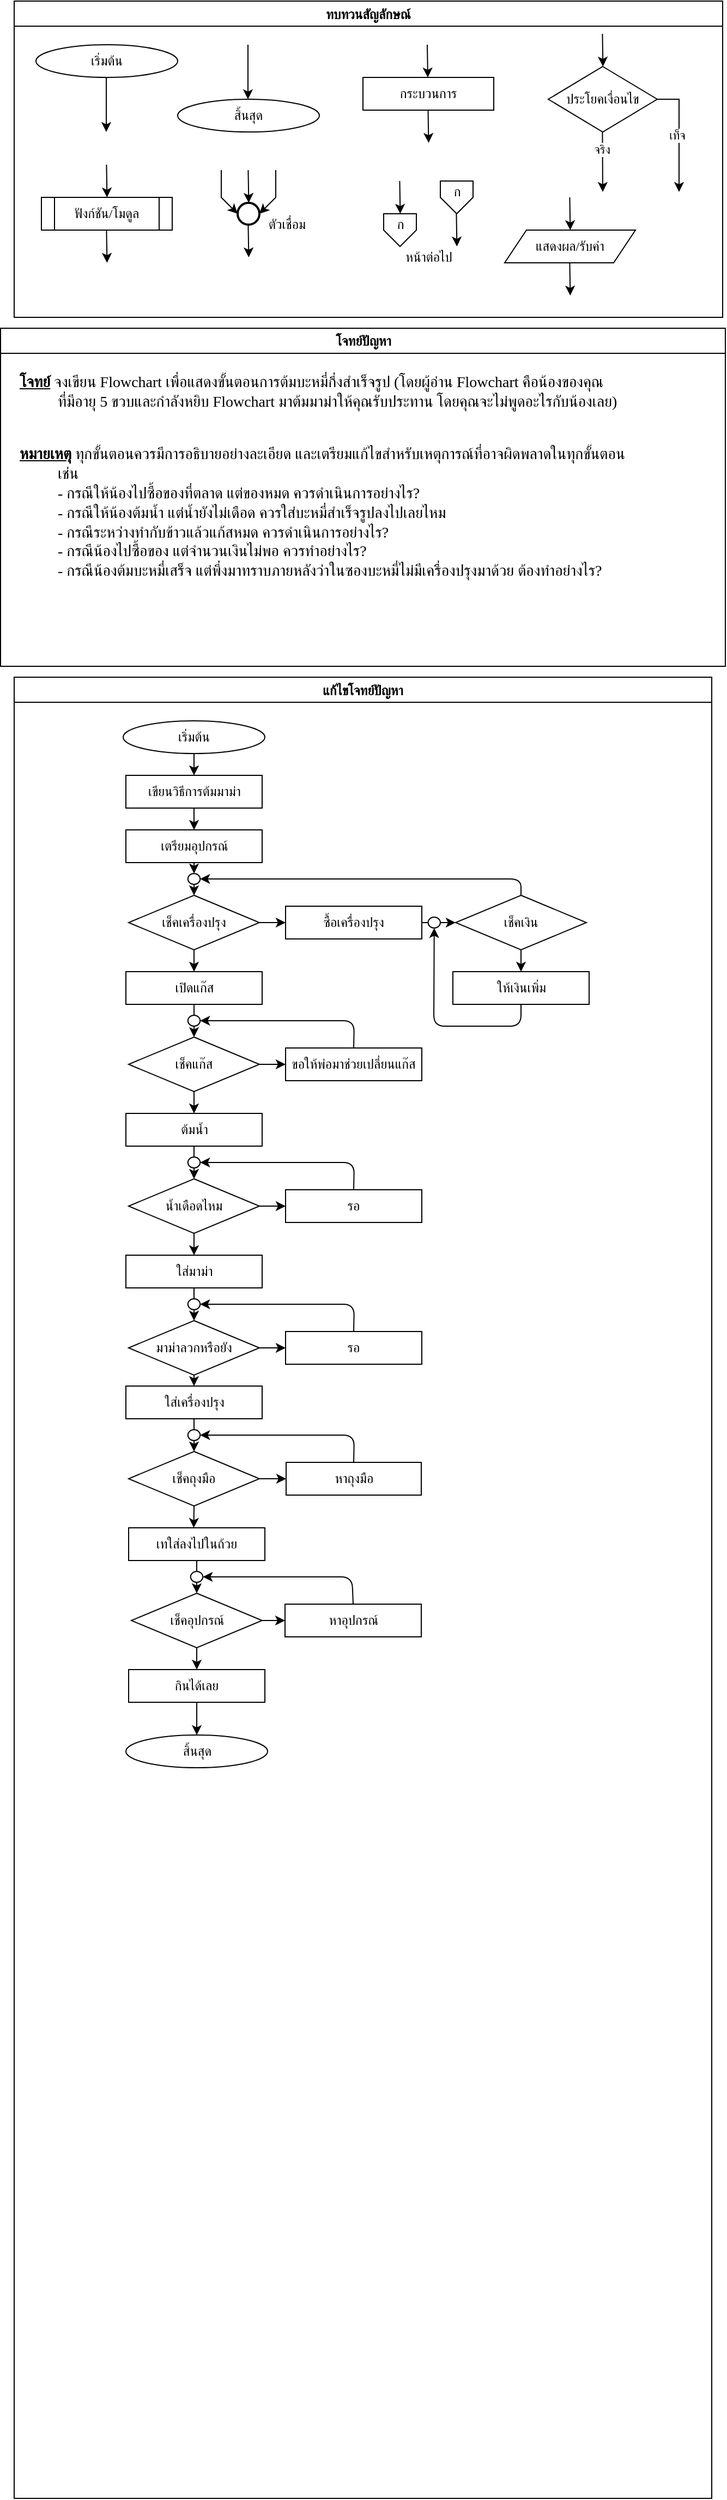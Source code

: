 <mxfile>
    <diagram id="C5RBs43oDa-KdzZeNtuy" name="Page-1">
        <mxGraphModel dx="1618" dy="724" grid="1" gridSize="10" guides="1" tooltips="1" connect="1" arrows="1" fold="1" page="1" pageScale="1" pageWidth="827" pageHeight="1169" math="0" shadow="0">
            <root>
                <mxCell id="WIyWlLk6GJQsqaUBKTNV-0"/>
                <mxCell id="WIyWlLk6GJQsqaUBKTNV-1" parent="WIyWlLk6GJQsqaUBKTNV-0"/>
                <mxCell id="M7CGMbNuYNeq0SnUNNgH-6" value="ทบทวนสัญลักษณ์" style="swimlane;fontFamily=Sarabun;fontSource=https%3A%2F%2Ffonts.googleapis.com%2Fcss%3Ffamily%3DSarabun;" parent="WIyWlLk6GJQsqaUBKTNV-1" vertex="1">
                    <mxGeometry x="-720" y="20" width="650" height="290" as="geometry"/>
                </mxCell>
                <mxCell id="M7CGMbNuYNeq0SnUNNgH-2" value="&lt;font data-font-src=&quot;https://fonts.googleapis.com/css?family=Sarabun&quot; face=&quot;Sarabun&quot;&gt;เริ่มต้น&lt;/font&gt;" style="ellipse;whiteSpace=wrap;html=1;" parent="M7CGMbNuYNeq0SnUNNgH-6" vertex="1">
                    <mxGeometry x="20" y="40" width="130" height="30" as="geometry"/>
                </mxCell>
                <mxCell id="M7CGMbNuYNeq0SnUNNgH-5" value="" style="endArrow=classic;html=1;rounded=0;" parent="M7CGMbNuYNeq0SnUNNgH-6" edge="1">
                    <mxGeometry width="50" height="50" relative="1" as="geometry">
                        <mxPoint x="84.5" y="70" as="sourcePoint"/>
                        <mxPoint x="84.5" y="120" as="targetPoint"/>
                    </mxGeometry>
                </mxCell>
                <mxCell id="M7CGMbNuYNeq0SnUNNgH-3" value="&lt;font face=&quot;Sarabun&quot;&gt;สิ้นสุด&lt;/font&gt;" style="ellipse;whiteSpace=wrap;html=1;" parent="M7CGMbNuYNeq0SnUNNgH-6" vertex="1">
                    <mxGeometry x="150" y="90" width="130" height="30" as="geometry"/>
                </mxCell>
                <mxCell id="M7CGMbNuYNeq0SnUNNgH-4" value="" style="endArrow=classic;html=1;rounded=0;" parent="M7CGMbNuYNeq0SnUNNgH-6" edge="1">
                    <mxGeometry width="50" height="50" relative="1" as="geometry">
                        <mxPoint x="214.5" y="40" as="sourcePoint"/>
                        <mxPoint x="214.5" y="90" as="targetPoint"/>
                    </mxGeometry>
                </mxCell>
                <mxCell id="mvioNwK95yMqdUQ73LqQ-0" value="กระบวนการ" style="rounded=0;whiteSpace=wrap;html=1;fontFamily=Sarabun;fontSource=https%3A%2F%2Ffonts.googleapis.com%2Fcss%3Ffamily%3DSarabun;" parent="M7CGMbNuYNeq0SnUNNgH-6" vertex="1">
                    <mxGeometry x="320" y="70" width="120" height="30" as="geometry"/>
                </mxCell>
                <mxCell id="mvioNwK95yMqdUQ73LqQ-1" value="" style="endArrow=classic;html=1;rounded=0;" parent="M7CGMbNuYNeq0SnUNNgH-6" edge="1">
                    <mxGeometry width="50" height="50" relative="1" as="geometry">
                        <mxPoint x="379" y="40" as="sourcePoint"/>
                        <mxPoint x="379.5" y="70" as="targetPoint"/>
                    </mxGeometry>
                </mxCell>
                <mxCell id="mvioNwK95yMqdUQ73LqQ-2" value="" style="endArrow=classic;html=1;rounded=0;" parent="M7CGMbNuYNeq0SnUNNgH-6" edge="1">
                    <mxGeometry width="50" height="50" relative="1" as="geometry">
                        <mxPoint x="379.75" y="100" as="sourcePoint"/>
                        <mxPoint x="380.25" y="130" as="targetPoint"/>
                    </mxGeometry>
                </mxCell>
                <mxCell id="mvioNwK95yMqdUQ73LqQ-3" value="ประโยคเงื่อนไข" style="rhombus;whiteSpace=wrap;html=1;fontFamily=Sarabun;fontSource=https%3A%2F%2Ffonts.googleapis.com%2Fcss%3Ffamily%3DSarabun;" parent="M7CGMbNuYNeq0SnUNNgH-6" vertex="1">
                    <mxGeometry x="490" y="60" width="100" height="60" as="geometry"/>
                </mxCell>
                <mxCell id="mvioNwK95yMqdUQ73LqQ-4" value="" style="endArrow=classic;html=1;rounded=0;" parent="M7CGMbNuYNeq0SnUNNgH-6" edge="1">
                    <mxGeometry width="50" height="50" relative="1" as="geometry">
                        <mxPoint x="539.71" y="30" as="sourcePoint"/>
                        <mxPoint x="540.21" y="60" as="targetPoint"/>
                    </mxGeometry>
                </mxCell>
                <mxCell id="mvioNwK95yMqdUQ73LqQ-5" value="" style="endArrow=classic;html=1;rounded=0;" parent="M7CGMbNuYNeq0SnUNNgH-6" edge="1">
                    <mxGeometry width="50" height="50" relative="1" as="geometry">
                        <mxPoint x="539.71" y="120" as="sourcePoint"/>
                        <mxPoint x="540" y="175" as="targetPoint"/>
                    </mxGeometry>
                </mxCell>
                <mxCell id="mvioNwK95yMqdUQ73LqQ-7" value="จริง" style="edgeLabel;html=1;align=center;verticalAlign=middle;resizable=0;points=[];fontFamily=Sarabun;fontSource=https%3A%2F%2Ffonts.googleapis.com%2Fcss%3Ffamily%3DSarabun;" parent="mvioNwK95yMqdUQ73LqQ-5" vertex="1" connectable="0">
                    <mxGeometry x="-0.414" y="-1" relative="1" as="geometry">
                        <mxPoint as="offset"/>
                    </mxGeometry>
                </mxCell>
                <mxCell id="mvioNwK95yMqdUQ73LqQ-6" value="" style="endArrow=classic;html=1;rounded=0;exitX=1;exitY=0.5;exitDx=0;exitDy=0;" parent="M7CGMbNuYNeq0SnUNNgH-6" source="mvioNwK95yMqdUQ73LqQ-3" edge="1">
                    <mxGeometry width="50" height="50" relative="1" as="geometry">
                        <mxPoint x="620" y="95" as="sourcePoint"/>
                        <mxPoint x="610" y="175" as="targetPoint"/>
                        <Array as="points">
                            <mxPoint x="610" y="90"/>
                        </Array>
                    </mxGeometry>
                </mxCell>
                <mxCell id="mvioNwK95yMqdUQ73LqQ-8" value="&lt;font data-font-src=&quot;https://fonts.googleapis.com/css?family=Sarabun&quot; face=&quot;Sarabun&quot;&gt;เท็จ&lt;/font&gt;" style="edgeLabel;html=1;align=center;verticalAlign=middle;resizable=0;points=[];" parent="mvioNwK95yMqdUQ73LqQ-6" vertex="1" connectable="0">
                    <mxGeometry x="-0.002" y="-2" relative="1" as="geometry">
                        <mxPoint as="offset"/>
                    </mxGeometry>
                </mxCell>
                <mxCell id="mvioNwK95yMqdUQ73LqQ-9" value="&lt;font data-font-src=&quot;https://fonts.googleapis.com/css?family=Sarabun&quot; face=&quot;Sarabun&quot;&gt;ฟังก์ชัน/โมดูล&lt;/font&gt;" style="shape=process;whiteSpace=wrap;html=1;backgroundOutline=1;" parent="M7CGMbNuYNeq0SnUNNgH-6" vertex="1">
                    <mxGeometry x="25" y="180" width="120" height="30" as="geometry"/>
                </mxCell>
                <mxCell id="mvioNwK95yMqdUQ73LqQ-11" value="" style="endArrow=classic;html=1;rounded=0;" parent="M7CGMbNuYNeq0SnUNNgH-6" edge="1">
                    <mxGeometry width="50" height="50" relative="1" as="geometry">
                        <mxPoint x="84.71" y="150" as="sourcePoint"/>
                        <mxPoint x="85.21" y="180" as="targetPoint"/>
                    </mxGeometry>
                </mxCell>
                <mxCell id="mvioNwK95yMqdUQ73LqQ-12" value="" style="endArrow=classic;html=1;rounded=0;" parent="M7CGMbNuYNeq0SnUNNgH-6" edge="1">
                    <mxGeometry width="50" height="50" relative="1" as="geometry">
                        <mxPoint x="84.71" y="210" as="sourcePoint"/>
                        <mxPoint x="85.21" y="240" as="targetPoint"/>
                    </mxGeometry>
                </mxCell>
                <mxCell id="mvioNwK95yMqdUQ73LqQ-13" value="" style="strokeWidth=2;html=1;shape=mxgraph.flowchart.start_2;whiteSpace=wrap;" parent="M7CGMbNuYNeq0SnUNNgH-6" vertex="1">
                    <mxGeometry x="205" y="185" width="20" height="20" as="geometry"/>
                </mxCell>
                <mxCell id="mvioNwK95yMqdUQ73LqQ-16" value="" style="endArrow=classic;html=1;rounded=0;" parent="M7CGMbNuYNeq0SnUNNgH-6" edge="1">
                    <mxGeometry width="50" height="50" relative="1" as="geometry">
                        <mxPoint x="214.71" y="155" as="sourcePoint"/>
                        <mxPoint x="215.21" y="185" as="targetPoint"/>
                    </mxGeometry>
                </mxCell>
                <mxCell id="mvioNwK95yMqdUQ73LqQ-17" value="" style="endArrow=classic;html=1;rounded=0;entryX=0;entryY=0.5;entryDx=0;entryDy=0;entryPerimeter=0;" parent="M7CGMbNuYNeq0SnUNNgH-6" target="mvioNwK95yMqdUQ73LqQ-13" edge="1">
                    <mxGeometry width="50" height="50" relative="1" as="geometry">
                        <mxPoint x="190.0" y="155" as="sourcePoint"/>
                        <mxPoint x="190.5" y="185" as="targetPoint"/>
                        <Array as="points">
                            <mxPoint x="190" y="180"/>
                        </Array>
                    </mxGeometry>
                </mxCell>
                <mxCell id="mvioNwK95yMqdUQ73LqQ-18" value="" style="endArrow=classic;html=1;rounded=0;entryX=1;entryY=0.5;entryDx=0;entryDy=0;entryPerimeter=0;" parent="M7CGMbNuYNeq0SnUNNgH-6" target="mvioNwK95yMqdUQ73LqQ-13" edge="1">
                    <mxGeometry width="50" height="50" relative="1" as="geometry">
                        <mxPoint x="240.0" y="155" as="sourcePoint"/>
                        <mxPoint x="240.5" y="185" as="targetPoint"/>
                        <Array as="points">
                            <mxPoint x="240" y="180"/>
                        </Array>
                    </mxGeometry>
                </mxCell>
                <mxCell id="mvioNwK95yMqdUQ73LqQ-19" value="" style="endArrow=classic;html=1;rounded=0;" parent="M7CGMbNuYNeq0SnUNNgH-6" edge="1">
                    <mxGeometry width="50" height="50" relative="1" as="geometry">
                        <mxPoint x="214.71" y="205" as="sourcePoint"/>
                        <mxPoint x="215.21" y="235" as="targetPoint"/>
                    </mxGeometry>
                </mxCell>
                <mxCell id="mvioNwK95yMqdUQ73LqQ-20" value="&lt;font data-font-src=&quot;https://fonts.googleapis.com/css?family=Sarabun&quot; face=&quot;Sarabun&quot;&gt;ตัวเชื่อม&lt;/font&gt;" style="text;html=1;align=center;verticalAlign=middle;resizable=0;points=[];autosize=1;strokeColor=none;fillColor=none;" parent="M7CGMbNuYNeq0SnUNNgH-6" vertex="1">
                    <mxGeometry x="220" y="190" width="60" height="30" as="geometry"/>
                </mxCell>
                <mxCell id="mvioNwK95yMqdUQ73LqQ-25" value="" style="endArrow=classic;html=1;rounded=0;" parent="M7CGMbNuYNeq0SnUNNgH-6" edge="1">
                    <mxGeometry width="50" height="50" relative="1" as="geometry">
                        <mxPoint x="353.71" y="165" as="sourcePoint"/>
                        <mxPoint x="354.21" y="195" as="targetPoint"/>
                    </mxGeometry>
                </mxCell>
                <mxCell id="mvioNwK95yMqdUQ73LqQ-21" value="" style="verticalLabelPosition=bottom;verticalAlign=top;html=1;shape=offPageConnector;rounded=0;size=0.5;" parent="M7CGMbNuYNeq0SnUNNgH-6" vertex="1">
                    <mxGeometry x="339" y="195" width="30" height="30" as="geometry"/>
                </mxCell>
                <mxCell id="mvioNwK95yMqdUQ73LqQ-26" value="" style="endArrow=classic;html=1;rounded=0;" parent="M7CGMbNuYNeq0SnUNNgH-6" edge="1">
                    <mxGeometry width="50" height="50" relative="1" as="geometry">
                        <mxPoint x="405.71" y="195" as="sourcePoint"/>
                        <mxPoint x="406.21" y="225" as="targetPoint"/>
                    </mxGeometry>
                </mxCell>
                <mxCell id="mvioNwK95yMqdUQ73LqQ-27" value="" style="verticalLabelPosition=bottom;verticalAlign=top;html=1;shape=offPageConnector;rounded=0;size=0.5;" parent="M7CGMbNuYNeq0SnUNNgH-6" vertex="1">
                    <mxGeometry x="391" y="165" width="30" height="30" as="geometry"/>
                </mxCell>
                <mxCell id="mvioNwK95yMqdUQ73LqQ-28" value="หน้าต่อไป" style="text;html=1;align=center;verticalAlign=middle;resizable=0;points=[];autosize=1;strokeColor=none;fillColor=none;fontFamily=Sarabun;fontSource=https%3A%2F%2Ffonts.googleapis.com%2Fcss%3Ffamily%3DSarabun;" parent="M7CGMbNuYNeq0SnUNNgH-6" vertex="1">
                    <mxGeometry x="345" y="220" width="70" height="30" as="geometry"/>
                </mxCell>
                <mxCell id="mvioNwK95yMqdUQ73LqQ-29" value="ก" style="text;html=1;align=center;verticalAlign=middle;resizable=0;points=[];autosize=1;strokeColor=none;fillColor=none;fontFamily=Sarabun;fontSource=https%3A%2F%2Ffonts.googleapis.com%2Fcss%3Ffamily%3DSarabun;" parent="M7CGMbNuYNeq0SnUNNgH-6" vertex="1">
                    <mxGeometry x="339" y="190" width="30" height="30" as="geometry"/>
                </mxCell>
                <mxCell id="mvioNwK95yMqdUQ73LqQ-30" value="ก" style="text;html=1;align=center;verticalAlign=middle;resizable=0;points=[];autosize=1;strokeColor=none;fillColor=none;fontFamily=Sarabun;fontSource=https%3A%2F%2Ffonts.googleapis.com%2Fcss%3Ffamily%3DSarabun;" parent="M7CGMbNuYNeq0SnUNNgH-6" vertex="1">
                    <mxGeometry x="391" y="160" width="30" height="30" as="geometry"/>
                </mxCell>
                <mxCell id="mvioNwK95yMqdUQ73LqQ-32" value="แสดงผล/รับค่า" style="shape=parallelogram;perimeter=parallelogramPerimeter;whiteSpace=wrap;html=1;fixedSize=1;fontFamily=Sarabun;fontSource=https%3A%2F%2Ffonts.googleapis.com%2Fcss%3Ffamily%3DSarabun;" parent="M7CGMbNuYNeq0SnUNNgH-6" vertex="1">
                    <mxGeometry x="450" y="210" width="120" height="30" as="geometry"/>
                </mxCell>
                <mxCell id="mvioNwK95yMqdUQ73LqQ-33" value="" style="endArrow=classic;html=1;rounded=0;" parent="M7CGMbNuYNeq0SnUNNgH-6" edge="1">
                    <mxGeometry width="50" height="50" relative="1" as="geometry">
                        <mxPoint x="509.71" y="180" as="sourcePoint"/>
                        <mxPoint x="510.21" y="210" as="targetPoint"/>
                    </mxGeometry>
                </mxCell>
                <mxCell id="mvioNwK95yMqdUQ73LqQ-34" value="" style="endArrow=classic;html=1;rounded=0;" parent="M7CGMbNuYNeq0SnUNNgH-6" edge="1">
                    <mxGeometry width="50" height="50" relative="1" as="geometry">
                        <mxPoint x="509.71" y="240" as="sourcePoint"/>
                        <mxPoint x="510.21" y="270" as="targetPoint"/>
                    </mxGeometry>
                </mxCell>
                <mxCell id="mvioNwK95yMqdUQ73LqQ-36" value="แก้ไขโจทย์ปัญหา" style="swimlane;fontFamily=Sarabun;fontSource=https%3A%2F%2Ffonts.googleapis.com%2Fcss%3Ffamily%3DSarabun;" parent="WIyWlLk6GJQsqaUBKTNV-1" vertex="1">
                    <mxGeometry x="-720" y="640" width="640" height="1670" as="geometry"/>
                </mxCell>
                <mxCell id="13" style="edgeStyle=none;html=1;exitX=0.5;exitY=1;exitDx=0;exitDy=0;entryX=0.5;entryY=0;entryDx=0;entryDy=0;" edge="1" parent="mvioNwK95yMqdUQ73LqQ-36" source="mvioNwK95yMqdUQ73LqQ-35" target="0">
                    <mxGeometry relative="1" as="geometry"/>
                </mxCell>
                <mxCell id="mvioNwK95yMqdUQ73LqQ-35" value="&lt;font data-font-src=&quot;https://fonts.googleapis.com/css?family=Sarabun&quot; face=&quot;Sarabun&quot;&gt;เริ่มต้น&lt;/font&gt;" style="ellipse;whiteSpace=wrap;html=1;" parent="mvioNwK95yMqdUQ73LqQ-36" vertex="1">
                    <mxGeometry x="100" y="40" width="130" height="30" as="geometry"/>
                </mxCell>
                <mxCell id="mvioNwK95yMqdUQ73LqQ-69" value="&lt;font face=&quot;Sarabun&quot;&gt;สิ้นสุด&lt;/font&gt;" style="ellipse;whiteSpace=wrap;html=1;" parent="mvioNwK95yMqdUQ73LqQ-36" vertex="1">
                    <mxGeometry x="102.52" y="970" width="130" height="30" as="geometry"/>
                </mxCell>
                <mxCell id="12" style="edgeStyle=none;html=1;exitX=0.5;exitY=1;exitDx=0;exitDy=0;entryX=0.5;entryY=0;entryDx=0;entryDy=0;" edge="1" parent="mvioNwK95yMqdUQ73LqQ-36" source="0" target="2">
                    <mxGeometry relative="1" as="geometry"/>
                </mxCell>
                <mxCell id="0" value="เขียนวิธีการต้มมาม่า" style="rounded=0;whiteSpace=wrap;html=1;" vertex="1" parent="mvioNwK95yMqdUQ73LqQ-36">
                    <mxGeometry x="102.5" y="90" width="125" height="30" as="geometry"/>
                </mxCell>
                <mxCell id="19" style="edgeStyle=none;html=1;entryX=0.5;entryY=0;entryDx=0;entryDy=0;" edge="1" parent="mvioNwK95yMqdUQ73LqQ-36" source="2" target="18">
                    <mxGeometry relative="1" as="geometry"/>
                </mxCell>
                <mxCell id="2" value="เตรียมอุปกรณ์" style="rounded=0;whiteSpace=wrap;html=1;" vertex="1" parent="mvioNwK95yMqdUQ73LqQ-36">
                    <mxGeometry x="102.5" y="140" width="125" height="30" as="geometry"/>
                </mxCell>
                <mxCell id="14" style="edgeStyle=none;html=1;exitX=1;exitY=0.5;exitDx=0;exitDy=0;entryX=0;entryY=0.5;entryDx=0;entryDy=0;" edge="1" parent="mvioNwK95yMqdUQ73LqQ-36" source="3" target="5">
                    <mxGeometry relative="1" as="geometry"/>
                </mxCell>
                <mxCell id="33" style="edgeStyle=none;html=1;entryX=0.5;entryY=0;entryDx=0;entryDy=0;" edge="1" parent="mvioNwK95yMqdUQ73LqQ-36" source="3" target="30">
                    <mxGeometry relative="1" as="geometry"/>
                </mxCell>
                <mxCell id="3" value="เช็คเครื่องปรุง" style="rhombus;whiteSpace=wrap;html=1;" vertex="1" parent="mvioNwK95yMqdUQ73LqQ-36">
                    <mxGeometry x="105" y="200" width="120" height="50" as="geometry"/>
                </mxCell>
                <mxCell id="15" style="edgeStyle=none;html=1;exitX=1;exitY=0.5;exitDx=0;exitDy=0;entryX=0;entryY=0.5;entryDx=0;entryDy=0;startArrow=none;" edge="1" parent="mvioNwK95yMqdUQ73LqQ-36" source="27" target="7">
                    <mxGeometry relative="1" as="geometry"/>
                </mxCell>
                <mxCell id="5" value="ซื้อเครื่องปรุง" style="rounded=0;whiteSpace=wrap;html=1;" vertex="1" parent="mvioNwK95yMqdUQ73LqQ-36">
                    <mxGeometry x="249" y="210" width="125" height="30" as="geometry"/>
                </mxCell>
                <mxCell id="21" style="edgeStyle=none;html=1;exitX=0.5;exitY=0;exitDx=0;exitDy=0;entryX=1;entryY=0.5;entryDx=0;entryDy=0;" edge="1" parent="mvioNwK95yMqdUQ73LqQ-36" source="7" target="18">
                    <mxGeometry relative="1" as="geometry">
                        <Array as="points">
                            <mxPoint x="465" y="185"/>
                        </Array>
                    </mxGeometry>
                </mxCell>
                <mxCell id="7" value="เช็คเงิน" style="rhombus;whiteSpace=wrap;html=1;" vertex="1" parent="mvioNwK95yMqdUQ73LqQ-36">
                    <mxGeometry x="405" y="200" width="120" height="50" as="geometry"/>
                </mxCell>
                <mxCell id="29" style="edgeStyle=none;html=1;entryX=0.5;entryY=1;entryDx=0;entryDy=0;" edge="1" parent="mvioNwK95yMqdUQ73LqQ-36" source="9" target="27">
                    <mxGeometry relative="1" as="geometry">
                        <Array as="points">
                            <mxPoint x="465" y="320"/>
                            <mxPoint x="385" y="320"/>
                        </Array>
                    </mxGeometry>
                </mxCell>
                <mxCell id="9" value="ให้เงินเพิ่ม" style="rounded=0;whiteSpace=wrap;html=1;" vertex="1" parent="mvioNwK95yMqdUQ73LqQ-36">
                    <mxGeometry x="402.5" y="270" width="125" height="30" as="geometry"/>
                </mxCell>
                <mxCell id="20" style="edgeStyle=none;html=1;exitX=0.5;exitY=1;exitDx=0;exitDy=0;entryX=0.5;entryY=0;entryDx=0;entryDy=0;" edge="1" parent="mvioNwK95yMqdUQ73LqQ-36" source="18" target="3">
                    <mxGeometry relative="1" as="geometry"/>
                </mxCell>
                <mxCell id="18" value="" style="ellipse;whiteSpace=wrap;html=1;" vertex="1" parent="mvioNwK95yMqdUQ73LqQ-36">
                    <mxGeometry x="159.38" y="180" width="11.25" height="10" as="geometry"/>
                </mxCell>
                <mxCell id="28" value="" style="edgeStyle=none;html=1;exitX=1;exitY=0.5;exitDx=0;exitDy=0;entryX=0;entryY=0.5;entryDx=0;entryDy=0;endArrow=none;" edge="1" parent="mvioNwK95yMqdUQ73LqQ-36" source="5" target="27">
                    <mxGeometry relative="1" as="geometry">
                        <mxPoint x="-346" y="865" as="sourcePoint"/>
                        <mxPoint x="-315" y="865" as="targetPoint"/>
                    </mxGeometry>
                </mxCell>
                <mxCell id="27" value="" style="ellipse;whiteSpace=wrap;html=1;" vertex="1" parent="mvioNwK95yMqdUQ73LqQ-36">
                    <mxGeometry x="379.75" y="220" width="11.25" height="10" as="geometry"/>
                </mxCell>
                <mxCell id="16" style="edgeStyle=none;html=1;exitX=0.5;exitY=1;exitDx=0;exitDy=0;entryX=0.5;entryY=0;entryDx=0;entryDy=0;" edge="1" parent="mvioNwK95yMqdUQ73LqQ-36" source="7" target="9">
                    <mxGeometry relative="1" as="geometry">
                        <mxPoint x="465.143" y="260" as="targetPoint"/>
                    </mxGeometry>
                </mxCell>
                <mxCell id="35" style="edgeStyle=none;html=1;entryX=0.5;entryY=0;entryDx=0;entryDy=0;startArrow=none;" edge="1" parent="mvioNwK95yMqdUQ73LqQ-36" source="34" target="31">
                    <mxGeometry relative="1" as="geometry"/>
                </mxCell>
                <mxCell id="30" value="เปิดแก๊ส" style="rounded=0;whiteSpace=wrap;html=1;" vertex="1" parent="mvioNwK95yMqdUQ73LqQ-36">
                    <mxGeometry x="102.51" y="270" width="125" height="30" as="geometry"/>
                </mxCell>
                <mxCell id="68" style="edgeStyle=none;html=1;entryX=0;entryY=0.5;entryDx=0;entryDy=0;" edge="1" parent="mvioNwK95yMqdUQ73LqQ-36" source="31" target="32">
                    <mxGeometry relative="1" as="geometry"/>
                </mxCell>
                <mxCell id="74" style="edgeStyle=none;html=1;exitX=0.5;exitY=1;exitDx=0;exitDy=0;entryX=0.5;entryY=0;entryDx=0;entryDy=0;" edge="1" parent="mvioNwK95yMqdUQ73LqQ-36" source="31" target="69">
                    <mxGeometry relative="1" as="geometry"/>
                </mxCell>
                <mxCell id="31" value="เช็คแก๊ส" style="rhombus;whiteSpace=wrap;html=1;" vertex="1" parent="mvioNwK95yMqdUQ73LqQ-36">
                    <mxGeometry x="105" y="330" width="120" height="50" as="geometry"/>
                </mxCell>
                <mxCell id="67" style="edgeStyle=none;html=1;exitX=0.5;exitY=0;exitDx=0;exitDy=0;entryX=1;entryY=0.5;entryDx=0;entryDy=0;" edge="1" parent="mvioNwK95yMqdUQ73LqQ-36" source="32" target="34">
                    <mxGeometry relative="1" as="geometry">
                        <Array as="points">
                            <mxPoint x="312" y="315"/>
                        </Array>
                    </mxGeometry>
                </mxCell>
                <mxCell id="32" value="ขอให้พ่อมาช่วยเปลี่ยนแก๊ส" style="rounded=0;whiteSpace=wrap;html=1;" vertex="1" parent="mvioNwK95yMqdUQ73LqQ-36">
                    <mxGeometry x="249" y="340" width="125" height="30" as="geometry"/>
                </mxCell>
                <mxCell id="38" value="" style="edgeStyle=none;html=1;entryX=0.5;entryY=0;entryDx=0;entryDy=0;endArrow=none;" edge="1" parent="mvioNwK95yMqdUQ73LqQ-36" source="30" target="34">
                    <mxGeometry relative="1" as="geometry">
                        <mxPoint x="-554.994" y="940" as="sourcePoint"/>
                        <mxPoint x="-555" y="960" as="targetPoint"/>
                    </mxGeometry>
                </mxCell>
                <mxCell id="34" value="" style="ellipse;whiteSpace=wrap;html=1;" vertex="1" parent="mvioNwK95yMqdUQ73LqQ-36">
                    <mxGeometry x="159.39" y="310" width="11.25" height="10" as="geometry"/>
                </mxCell>
                <mxCell id="75" style="edgeStyle=none;html=1;exitX=0.5;exitY=1;exitDx=0;exitDy=0;entryX=0.5;entryY=0;entryDx=0;entryDy=0;" edge="1" parent="mvioNwK95yMqdUQ73LqQ-36" source="69" target="70">
                    <mxGeometry relative="1" as="geometry"/>
                </mxCell>
                <mxCell id="69" value="ต้มน้ำ" style="rounded=0;whiteSpace=wrap;html=1;" vertex="1" parent="mvioNwK95yMqdUQ73LqQ-36">
                    <mxGeometry x="102.51" y="400" width="125" height="30" as="geometry"/>
                </mxCell>
                <mxCell id="76" style="edgeStyle=none;html=1;exitX=1;exitY=0.5;exitDx=0;exitDy=0;entryX=0;entryY=0.5;entryDx=0;entryDy=0;" edge="1" parent="mvioNwK95yMqdUQ73LqQ-36" source="70" target="72">
                    <mxGeometry relative="1" as="geometry"/>
                </mxCell>
                <mxCell id="70" value="น้ำเดือดไหม" style="rhombus;whiteSpace=wrap;html=1;" vertex="1" parent="mvioNwK95yMqdUQ73LqQ-36">
                    <mxGeometry x="105" y="460" width="120" height="50" as="geometry"/>
                </mxCell>
                <mxCell id="72" value="รอ" style="rounded=0;whiteSpace=wrap;html=1;" vertex="1" parent="mvioNwK95yMqdUQ73LqQ-36">
                    <mxGeometry x="249" y="470" width="125" height="30" as="geometry"/>
                </mxCell>
                <mxCell id="73" value="" style="ellipse;whiteSpace=wrap;html=1;" vertex="1" parent="mvioNwK95yMqdUQ73LqQ-36">
                    <mxGeometry x="159.39" y="440" width="11.25" height="10" as="geometry"/>
                </mxCell>
                <mxCell id="71" style="edgeStyle=none;html=1;exitX=0.5;exitY=0;exitDx=0;exitDy=0;entryX=1;entryY=0.5;entryDx=0;entryDy=0;" edge="1" parent="mvioNwK95yMqdUQ73LqQ-36" source="72" target="73">
                    <mxGeometry relative="1" as="geometry">
                        <Array as="points">
                            <mxPoint x="312" y="445"/>
                        </Array>
                    </mxGeometry>
                </mxCell>
                <mxCell id="77" style="edgeStyle=none;html=1;exitX=0.5;exitY=1;exitDx=0;exitDy=0;entryX=0.5;entryY=0;entryDx=0;entryDy=0;" edge="1" parent="mvioNwK95yMqdUQ73LqQ-36" target="79">
                    <mxGeometry relative="1" as="geometry">
                        <mxPoint x="165" y="510.0" as="sourcePoint"/>
                    </mxGeometry>
                </mxCell>
                <mxCell id="79" value="ใส่มาม่า" style="rounded=0;whiteSpace=wrap;html=1;" vertex="1" parent="mvioNwK95yMqdUQ73LqQ-36">
                    <mxGeometry x="102.51" y="530" width="125" height="30" as="geometry"/>
                </mxCell>
                <mxCell id="92" style="edgeStyle=none;html=1;exitX=0.5;exitY=1;exitDx=0;exitDy=0;entryX=0.5;entryY=0;entryDx=0;entryDy=0;" edge="1" parent="mvioNwK95yMqdUQ73LqQ-36" source="81" target="85">
                    <mxGeometry relative="1" as="geometry"/>
                </mxCell>
                <mxCell id="81" value="มาม่าลวกหรือยัง" style="rhombus;whiteSpace=wrap;html=1;" vertex="1" parent="mvioNwK95yMqdUQ73LqQ-36">
                    <mxGeometry x="105" y="590" width="120" height="50" as="geometry"/>
                </mxCell>
                <mxCell id="78" style="edgeStyle=none;html=1;exitX=0.5;exitY=1;exitDx=0;exitDy=0;entryX=0.5;entryY=0;entryDx=0;entryDy=0;" edge="1" parent="mvioNwK95yMqdUQ73LqQ-36" source="79" target="81">
                    <mxGeometry relative="1" as="geometry"/>
                </mxCell>
                <mxCell id="82" value="รอ" style="rounded=0;whiteSpace=wrap;html=1;" vertex="1" parent="mvioNwK95yMqdUQ73LqQ-36">
                    <mxGeometry x="249" y="600" width="125" height="30" as="geometry"/>
                </mxCell>
                <mxCell id="80" style="edgeStyle=none;html=1;exitX=1;exitY=0.5;exitDx=0;exitDy=0;entryX=0;entryY=0.5;entryDx=0;entryDy=0;" edge="1" parent="mvioNwK95yMqdUQ73LqQ-36" source="81" target="82">
                    <mxGeometry relative="1" as="geometry"/>
                </mxCell>
                <mxCell id="83" value="" style="ellipse;whiteSpace=wrap;html=1;" vertex="1" parent="mvioNwK95yMqdUQ73LqQ-36">
                    <mxGeometry x="159.39" y="570" width="11.25" height="10" as="geometry"/>
                </mxCell>
                <mxCell id="84" style="edgeStyle=none;html=1;exitX=0.5;exitY=0;exitDx=0;exitDy=0;entryX=1;entryY=0.5;entryDx=0;entryDy=0;" edge="1" parent="mvioNwK95yMqdUQ73LqQ-36" source="82" target="83">
                    <mxGeometry relative="1" as="geometry">
                        <Array as="points">
                            <mxPoint x="312" y="575"/>
                        </Array>
                    </mxGeometry>
                </mxCell>
                <mxCell id="85" value="ใส่เครื่องปรุง" style="rounded=0;whiteSpace=wrap;html=1;" vertex="1" parent="mvioNwK95yMqdUQ73LqQ-36">
                    <mxGeometry x="102.5" y="650" width="125" height="30" as="geometry"/>
                </mxCell>
                <mxCell id="87" style="edgeStyle=none;html=1;exitX=0.5;exitY=1;exitDx=0;exitDy=0;entryX=0.5;entryY=0;entryDx=0;entryDy=0;" edge="1" parent="mvioNwK95yMqdUQ73LqQ-36" source="85">
                    <mxGeometry relative="1" as="geometry">
                        <mxPoint x="164.99" y="710.0" as="targetPoint"/>
                    </mxGeometry>
                </mxCell>
                <mxCell id="116" style="edgeStyle=none;html=1;exitX=0.5;exitY=1;exitDx=0;exitDy=0;entryX=0.5;entryY=0;entryDx=0;entryDy=0;startArrow=none;" edge="1" parent="mvioNwK95yMqdUQ73LqQ-36" source="117" target="102">
                    <mxGeometry relative="1" as="geometry"/>
                </mxCell>
                <mxCell id="93" value="เทใส่ลงไปในถ้วย" style="rounded=0;whiteSpace=wrap;html=1;" vertex="1" parent="mvioNwK95yMqdUQ73LqQ-36">
                    <mxGeometry x="105.02" y="780" width="125" height="30" as="geometry"/>
                </mxCell>
                <mxCell id="99" style="edgeStyle=none;html=1;exitX=1;exitY=0.5;exitDx=0;exitDy=0;entryX=0;entryY=0.5;entryDx=0;entryDy=0;" edge="1" parent="mvioNwK95yMqdUQ73LqQ-36" source="94" target="95">
                    <mxGeometry relative="1" as="geometry"/>
                </mxCell>
                <mxCell id="94" value="เช็คถุงมือ" style="rhombus;whiteSpace=wrap;html=1;" vertex="1" parent="mvioNwK95yMqdUQ73LqQ-36">
                    <mxGeometry x="105.02" y="710" width="120" height="50" as="geometry"/>
                </mxCell>
                <mxCell id="98" style="edgeStyle=none;html=1;exitX=0.5;exitY=0;exitDx=0;exitDy=0;entryX=1;entryY=0.5;entryDx=0;entryDy=0;" edge="1" parent="mvioNwK95yMqdUQ73LqQ-36" source="95" target="97">
                    <mxGeometry relative="1" as="geometry">
                        <Array as="points">
                            <mxPoint x="312" y="695"/>
                        </Array>
                    </mxGeometry>
                </mxCell>
                <mxCell id="95" value="หาถุงมือ" style="rounded=0;whiteSpace=wrap;html=1;" vertex="1" parent="mvioNwK95yMqdUQ73LqQ-36">
                    <mxGeometry x="249.5" y="720" width="124" height="30" as="geometry"/>
                </mxCell>
                <mxCell id="97" value="" style="ellipse;whiteSpace=wrap;html=1;" vertex="1" parent="mvioNwK95yMqdUQ73LqQ-36">
                    <mxGeometry x="159.39" y="690" width="11.25" height="10" as="geometry"/>
                </mxCell>
                <mxCell id="105" style="edgeStyle=none;html=1;exitX=0.5;exitY=1;exitDx=0;exitDy=0;entryX=0.5;entryY=0;entryDx=0;entryDy=0;" edge="1" parent="mvioNwK95yMqdUQ73LqQ-36" source="102" target="104">
                    <mxGeometry relative="1" as="geometry"/>
                </mxCell>
                <mxCell id="119" style="edgeStyle=none;html=1;exitX=1;exitY=0.5;exitDx=0;exitDy=0;entryX=0;entryY=0.5;entryDx=0;entryDy=0;" edge="1" parent="mvioNwK95yMqdUQ73LqQ-36" source="102" target="106">
                    <mxGeometry relative="1" as="geometry"/>
                </mxCell>
                <mxCell id="102" value="เช็คอุปกรณ์" style="rhombus;whiteSpace=wrap;html=1;" vertex="1" parent="mvioNwK95yMqdUQ73LqQ-36">
                    <mxGeometry x="107.5" y="840" width="120" height="50" as="geometry"/>
                </mxCell>
                <mxCell id="120" style="edgeStyle=none;html=1;exitX=0.5;exitY=1;exitDx=0;exitDy=0;entryX=0.5;entryY=0;entryDx=0;entryDy=0;" edge="1" parent="mvioNwK95yMqdUQ73LqQ-36" source="104" target="mvioNwK95yMqdUQ73LqQ-69">
                    <mxGeometry relative="1" as="geometry"/>
                </mxCell>
                <mxCell id="104" value="กินได้เลย" style="rounded=0;whiteSpace=wrap;html=1;" vertex="1" parent="mvioNwK95yMqdUQ73LqQ-36">
                    <mxGeometry x="105.02" y="910" width="125" height="30" as="geometry"/>
                </mxCell>
                <mxCell id="106" value="หาอุปกรณ์" style="rounded=0;whiteSpace=wrap;html=1;" vertex="1" parent="mvioNwK95yMqdUQ73LqQ-36">
                    <mxGeometry x="248.5" y="850" width="125" height="30" as="geometry"/>
                </mxCell>
                <mxCell id="117" value="" style="ellipse;whiteSpace=wrap;html=1;" vertex="1" parent="mvioNwK95yMqdUQ73LqQ-36">
                    <mxGeometry x="161.87" y="820" width="11.25" height="10" as="geometry"/>
                </mxCell>
                <mxCell id="118" value="" style="edgeStyle=none;html=1;exitX=0.5;exitY=1;exitDx=0;exitDy=0;entryX=0.5;entryY=0;entryDx=0;entryDy=0;endArrow=none;" edge="1" parent="mvioNwK95yMqdUQ73LqQ-36" source="93" target="117">
                    <mxGeometry relative="1" as="geometry">
                        <mxPoint x="-552.48" y="1450" as="sourcePoint"/>
                        <mxPoint x="-552.5" y="1480" as="targetPoint"/>
                    </mxGeometry>
                </mxCell>
                <mxCell id="107" style="edgeStyle=none;html=1;exitX=0.5;exitY=0;exitDx=0;exitDy=0;entryX=1;entryY=0.5;entryDx=0;entryDy=0;" edge="1" parent="mvioNwK95yMqdUQ73LqQ-36" source="106" target="117">
                    <mxGeometry relative="1" as="geometry">
                        <mxPoint x="311.655" y="830.0" as="targetPoint"/>
                        <Array as="points">
                            <mxPoint x="310" y="825"/>
                        </Array>
                    </mxGeometry>
                </mxCell>
                <mxCell id="mvioNwK95yMqdUQ73LqQ-70" value="&lt;font data-font-src=&quot;https://fonts.googleapis.com/css?family=Sarabun&quot; face=&quot;Sarabun&quot;&gt;โจทย์ปัญหา&lt;/font&gt;" style="swimlane;whiteSpace=wrap;html=1;" parent="WIyWlLk6GJQsqaUBKTNV-1" vertex="1">
                    <mxGeometry x="-732.5" y="320" width="665" height="310" as="geometry"/>
                </mxCell>
                <mxCell id="mvioNwK95yMqdUQ73LqQ-71" value="&lt;p style=&quot;line-height: 120%;&quot;&gt;&lt;font data-font-src=&quot;https://fonts.googleapis.com/css?family=Sarabun&quot; face=&quot;Sarabun&quot; style=&quot;font-size: 14px;&quot;&gt;&lt;b&gt;&lt;u&gt;โจทย์&lt;/u&gt;&lt;/b&gt; จงเขียน Flowchart เพื่อแสดงขั้นตอนการต้มบะหมี่กึ่งสำเร็จรูป (โดยผู้อ่าน Flowchart คือน้องของคุณ&lt;br&gt;&amp;nbsp; &amp;nbsp; &amp;nbsp; &amp;nbsp; &amp;nbsp; ที่มีอายุ 5 ขวบและกำลังหยิบ Flowchart มาต้มมาม่าให้คุณรับประทาน โดยคุณจะไม่พูดอะไรกับน้องเลย)&lt;br&gt;&lt;/font&gt;&lt;br&gt;&lt;/p&gt;&lt;p style=&quot;line-height: 120%;&quot;&gt;&lt;font face=&quot;Sarabun&quot;&gt;&lt;b&gt;&lt;u&gt;หมายเหตุ&lt;/u&gt;&lt;/b&gt; ทุกขั้นตอนควรมีการอธิบายอย่างละเอียด และเตรียมแก้ไขสำหรับเหตุการณ์ที่อาจผิดพลาดในทุกขั้นตอน&lt;br&gt;&amp;nbsp; &amp;nbsp; &amp;nbsp; &amp;nbsp; &amp;nbsp; เช่น&lt;br&gt;&amp;nbsp; &amp;nbsp; &amp;nbsp; &amp;nbsp; &amp;nbsp; - กรณีให้น้องไปซื้อของที่ตลาด แต่ของหมด ควรดำเนินการอย่างไร?&lt;br&gt;&amp;nbsp; &amp;nbsp; &amp;nbsp; &amp;nbsp; &amp;nbsp; - กรณีให้น้องต้มน้ำ แต่น้ำยังไม่เดือด ควรใส่บะหมี่สำเร็จรูปลงไปเลยไหม&lt;br&gt;&amp;nbsp; &amp;nbsp; &amp;nbsp; &amp;nbsp; &amp;nbsp; - กรณีระหว่างทำกับข้าวแล้วแก้สหมด ควรดำเนินการอย่างไร?&lt;br&gt;&amp;nbsp; &amp;nbsp; &amp;nbsp; &amp;nbsp; &amp;nbsp; - กรณีน้องไปซื้อของ แต่จำนวนเงินไม่พอ ควรทำอย่างไร?&lt;br&gt;&amp;nbsp; &amp;nbsp; &amp;nbsp; &amp;nbsp; &amp;nbsp; - กรณีน้องต้มบะหมี่เสร็จ แต่พึ่งมาทราบภายหลังว่าในซองบะหมี่ไม่มีเครื่องปรุงมาด้วย ต้องทำอย่างไร?&lt;/font&gt;&lt;/p&gt;" style="text;html=1;align=left;verticalAlign=top;resizable=0;points=[];autosize=1;strokeColor=none;fillColor=none;fontSize=14;" parent="mvioNwK95yMqdUQ73LqQ-70" vertex="1">
                    <mxGeometry x="15" y="20" width="650" height="240" as="geometry"/>
                </mxCell>
                <mxCell id="100" style="edgeStyle=none;html=1;exitX=0.5;exitY=1;exitDx=0;exitDy=0;" edge="1" parent="WIyWlLk6GJQsqaUBKTNV-1" source="94">
                    <mxGeometry relative="1" as="geometry">
                        <mxPoint x="-555.241" y="1420.0" as="targetPoint"/>
                    </mxGeometry>
                </mxCell>
            </root>
        </mxGraphModel>
    </diagram>
</mxfile>